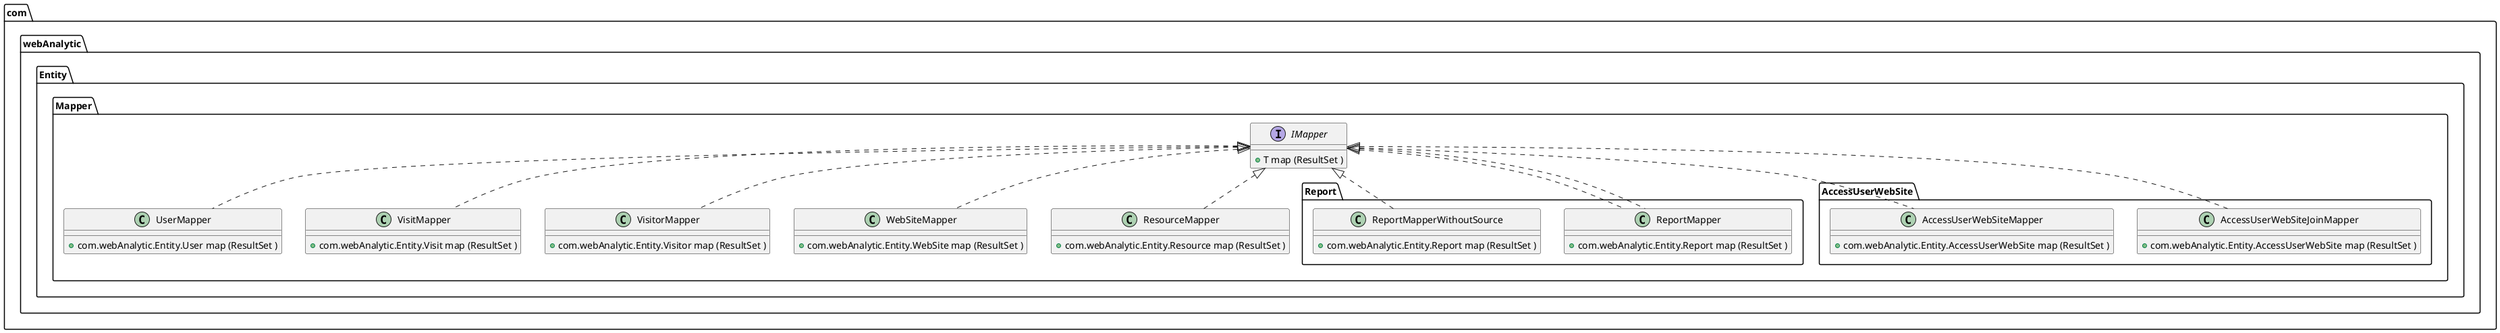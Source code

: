 @startuml

com.webAnalytic.Entity.Mapper.IMapper <|.. com.webAnalytic.Entity.Mapper.Report.ReportMapper
com.webAnalytic.Entity.Mapper.IMapper <|.. com.webAnalytic.Entity.Mapper.Report.ReportMapperWithoutSource
com.webAnalytic.Entity.Mapper.IMapper <|.. com.webAnalytic.Entity.Mapper.UserMapper
com.webAnalytic.Entity.Mapper.IMapper <|.. com.webAnalytic.Entity.Mapper.VisitMapper
com.webAnalytic.Entity.Mapper.IMapper <|.. com.webAnalytic.Entity.Mapper.VisitorMapper
com.webAnalytic.Entity.Mapper.IMapper <|.. com.webAnalytic.Entity.Mapper.WebSiteMapper
com.webAnalytic.Entity.Mapper.IMapper <|.. com.webAnalytic.Entity.Mapper.ResourceMapper

com.webAnalytic.Entity.Mapper.IMapper <|.. com.webAnalytic.Entity.Mapper.AccessUserWebSite.AccessUserWebSiteJoinMapper
com.webAnalytic.Entity.Mapper.IMapper <|.. com.webAnalytic.Entity.Mapper.AccessUserWebSite.AccessUserWebSiteMapper

class com.webAnalytic.Entity.Mapper.Report.ReportMapper{
+ com.webAnalytic.Entity.Report map (ResultSet )
}
interface com.webAnalytic.Entity.Mapper.IMapper {
+ T map (ResultSet )
}
com.webAnalytic.Entity.Mapper.IMapper <|.. com.webAnalytic.Entity.Mapper.Report.ReportMapper
class com.webAnalytic.Entity.Mapper.Report.ReportMapperWithoutSource{
+ com.webAnalytic.Entity.Report map (ResultSet )
}
class com.webAnalytic.Entity.Mapper.UserMapper{
+ com.webAnalytic.Entity.User map (ResultSet )
}
class com.webAnalytic.Entity.Mapper.VisitMapper{
+ com.webAnalytic.Entity.Visit map (ResultSet )
}
class com.webAnalytic.Entity.Mapper.AccessUserWebSite.AccessUserWebSiteMapper{
+ com.webAnalytic.Entity.AccessUserWebSite map (ResultSet )
}
class com.webAnalytic.Entity.Mapper.AccessUserWebSite.AccessUserWebSiteJoinMapper{
+ com.webAnalytic.Entity.AccessUserWebSite map (ResultSet )
}
class com.webAnalytic.Entity.Mapper.VisitorMapper{
+ com.webAnalytic.Entity.Visitor map (ResultSet )
}
class com.webAnalytic.Entity.Mapper.WebSiteMapper{
+ com.webAnalytic.Entity.WebSite map (ResultSet )
}
class com.webAnalytic.Entity.Mapper.ResourceMapper{
+ com.webAnalytic.Entity.Resource map (ResultSet )
}
@enduml 
